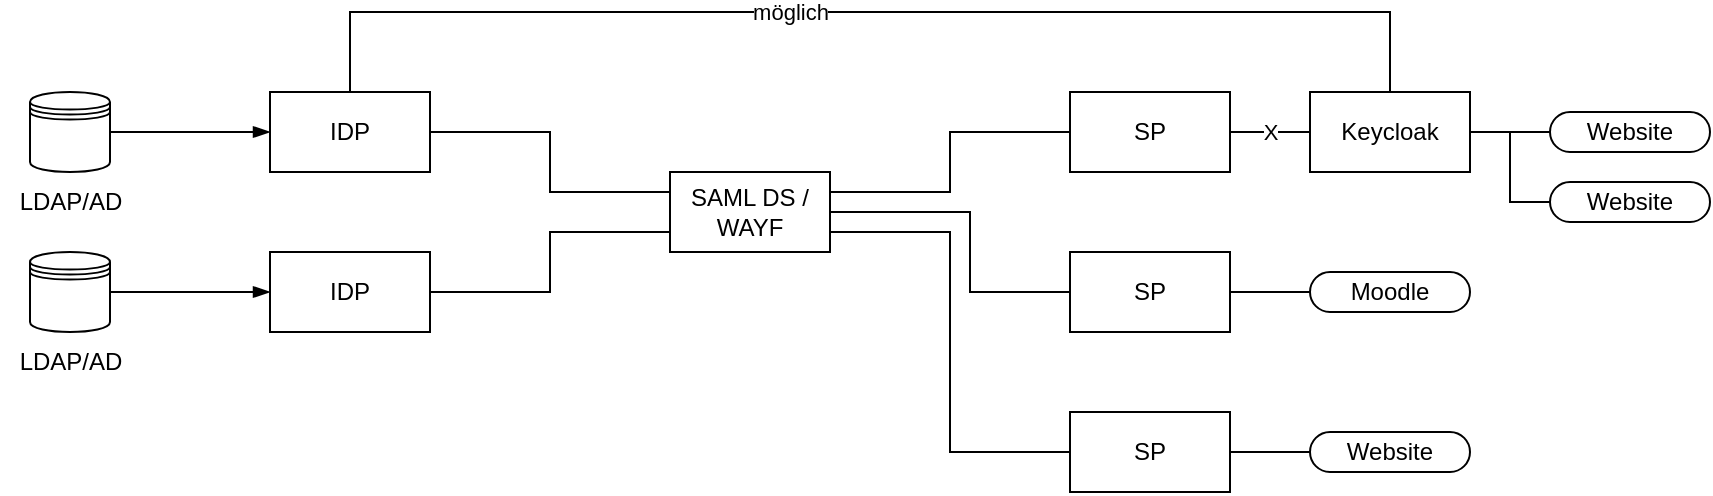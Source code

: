 <mxfile version="24.0.7" type="github">
  <diagram name="Seite-1" id="AQqILg9J_mZ91q_F1waY">
    <mxGraphModel dx="1077" dy="583" grid="1" gridSize="10" guides="1" tooltips="1" connect="1" arrows="1" fold="1" page="1" pageScale="1" pageWidth="827" pageHeight="1169" math="0" shadow="0">
      <root>
        <mxCell id="0" />
        <mxCell id="1" parent="0" />
        <mxCell id="0WIXX4E22sUgwMQYsPHi-1" value="" style="shape=datastore;html=1;labelPosition=center;verticalLabelPosition=bottom;align=center;verticalAlign=top;" vertex="1" parent="1">
          <mxGeometry x="40" y="80" width="40" height="40" as="geometry" />
        </mxCell>
        <mxCell id="0WIXX4E22sUgwMQYsPHi-2" value="LDAP/AD" style="text;html=1;align=center;verticalAlign=middle;resizable=0;points=[];autosize=1;strokeColor=none;fillColor=none;" vertex="1" parent="1">
          <mxGeometry x="25" y="120" width="70" height="30" as="geometry" />
        </mxCell>
        <mxCell id="0WIXX4E22sUgwMQYsPHi-8" style="edgeStyle=orthogonalEdgeStyle;rounded=0;orthogonalLoop=1;jettySize=auto;html=1;entryX=1;entryY=0.5;entryDx=0;entryDy=0;endArrow=none;endFill=0;startArrow=blockThin;startFill=1;" edge="1" parent="1" source="0WIXX4E22sUgwMQYsPHi-3" target="0WIXX4E22sUgwMQYsPHi-1">
          <mxGeometry relative="1" as="geometry" />
        </mxCell>
        <mxCell id="0WIXX4E22sUgwMQYsPHi-10" style="rounded=0;orthogonalLoop=1;jettySize=auto;html=1;entryX=0;entryY=0.5;entryDx=0;entryDy=0;endArrow=none;endFill=0;edgeStyle=orthogonalEdgeStyle;" edge="1" parent="1" source="0WIXX4E22sUgwMQYsPHi-3" target="0WIXX4E22sUgwMQYsPHi-4">
          <mxGeometry relative="1" as="geometry">
            <Array as="points">
              <mxPoint x="300" y="100" />
              <mxPoint x="300" y="130" />
              <mxPoint x="360" y="130" />
            </Array>
          </mxGeometry>
        </mxCell>
        <mxCell id="0WIXX4E22sUgwMQYsPHi-3" value="IDP" style="html=1;dashed=0;whiteSpace=wrap;" vertex="1" parent="1">
          <mxGeometry x="160" y="80" width="80" height="40" as="geometry" />
        </mxCell>
        <mxCell id="0WIXX4E22sUgwMQYsPHi-15" style="rounded=0;orthogonalLoop=1;jettySize=auto;html=1;endArrow=none;endFill=0;edgeStyle=orthogonalEdgeStyle;" edge="1" parent="1" source="0WIXX4E22sUgwMQYsPHi-4" target="0WIXX4E22sUgwMQYsPHi-12">
          <mxGeometry relative="1" as="geometry">
            <Array as="points">
              <mxPoint x="500" y="130" />
              <mxPoint x="500" y="100" />
            </Array>
          </mxGeometry>
        </mxCell>
        <mxCell id="0WIXX4E22sUgwMQYsPHi-16" style="rounded=0;orthogonalLoop=1;jettySize=auto;html=1;entryX=0;entryY=0.5;entryDx=0;entryDy=0;exitX=1;exitY=0.5;exitDx=0;exitDy=0;endArrow=none;endFill=0;edgeStyle=orthogonalEdgeStyle;" edge="1" parent="1" source="0WIXX4E22sUgwMQYsPHi-4" target="0WIXX4E22sUgwMQYsPHi-13">
          <mxGeometry relative="1" as="geometry">
            <Array as="points">
              <mxPoint x="510" y="140" />
              <mxPoint x="510" y="180" />
            </Array>
          </mxGeometry>
        </mxCell>
        <mxCell id="0WIXX4E22sUgwMQYsPHi-17" style="rounded=0;orthogonalLoop=1;jettySize=auto;html=1;entryX=0;entryY=0.5;entryDx=0;entryDy=0;exitX=1;exitY=0.75;exitDx=0;exitDy=0;endArrow=none;endFill=0;edgeStyle=orthogonalEdgeStyle;" edge="1" parent="1" source="0WIXX4E22sUgwMQYsPHi-4" target="0WIXX4E22sUgwMQYsPHi-14">
          <mxGeometry relative="1" as="geometry">
            <Array as="points">
              <mxPoint x="500" y="150" />
              <mxPoint x="500" y="260" />
            </Array>
          </mxGeometry>
        </mxCell>
        <mxCell id="0WIXX4E22sUgwMQYsPHi-4" value="SAML DS /&lt;div&gt;WAYF&lt;/div&gt;" style="html=1;dashed=0;whiteSpace=wrap;" vertex="1" parent="1">
          <mxGeometry x="360" y="120" width="80" height="40" as="geometry" />
        </mxCell>
        <mxCell id="0WIXX4E22sUgwMQYsPHi-9" style="edgeStyle=orthogonalEdgeStyle;rounded=0;orthogonalLoop=1;jettySize=auto;html=1;entryX=1;entryY=0.5;entryDx=0;entryDy=0;startArrow=blockThin;startFill=1;endArrow=none;endFill=0;" edge="1" parent="1" source="0WIXX4E22sUgwMQYsPHi-5" target="0WIXX4E22sUgwMQYsPHi-6">
          <mxGeometry relative="1" as="geometry" />
        </mxCell>
        <mxCell id="0WIXX4E22sUgwMQYsPHi-11" style="rounded=0;orthogonalLoop=1;jettySize=auto;html=1;entryX=0;entryY=0.5;entryDx=0;entryDy=0;endArrow=none;endFill=0;edgeStyle=orthogonalEdgeStyle;" edge="1" parent="1" source="0WIXX4E22sUgwMQYsPHi-5" target="0WIXX4E22sUgwMQYsPHi-4">
          <mxGeometry relative="1" as="geometry">
            <Array as="points">
              <mxPoint x="300" y="180" />
              <mxPoint x="300" y="150" />
              <mxPoint x="360" y="150" />
            </Array>
          </mxGeometry>
        </mxCell>
        <mxCell id="0WIXX4E22sUgwMQYsPHi-5" value="IDP" style="html=1;dashed=0;whiteSpace=wrap;" vertex="1" parent="1">
          <mxGeometry x="160" y="160" width="80" height="40" as="geometry" />
        </mxCell>
        <mxCell id="0WIXX4E22sUgwMQYsPHi-6" value="" style="shape=datastore;html=1;labelPosition=center;verticalLabelPosition=bottom;align=center;verticalAlign=top;" vertex="1" parent="1">
          <mxGeometry x="40" y="160" width="40" height="40" as="geometry" />
        </mxCell>
        <mxCell id="0WIXX4E22sUgwMQYsPHi-7" value="LDAP/AD" style="text;html=1;align=center;verticalAlign=middle;resizable=0;points=[];autosize=1;strokeColor=none;fillColor=none;" vertex="1" parent="1">
          <mxGeometry x="25" y="200" width="70" height="30" as="geometry" />
        </mxCell>
        <mxCell id="0WIXX4E22sUgwMQYsPHi-12" value="SP" style="html=1;dashed=0;whiteSpace=wrap;" vertex="1" parent="1">
          <mxGeometry x="560" y="80" width="80" height="40" as="geometry" />
        </mxCell>
        <mxCell id="0WIXX4E22sUgwMQYsPHi-28" style="edgeStyle=orthogonalEdgeStyle;rounded=0;orthogonalLoop=1;jettySize=auto;html=1;endArrow=none;endFill=0;" edge="1" parent="1" source="0WIXX4E22sUgwMQYsPHi-13" target="0WIXX4E22sUgwMQYsPHi-27">
          <mxGeometry relative="1" as="geometry" />
        </mxCell>
        <mxCell id="0WIXX4E22sUgwMQYsPHi-13" value="SP" style="html=1;dashed=0;whiteSpace=wrap;" vertex="1" parent="1">
          <mxGeometry x="560" y="160" width="80" height="40" as="geometry" />
        </mxCell>
        <mxCell id="0WIXX4E22sUgwMQYsPHi-14" value="SP" style="html=1;dashed=0;whiteSpace=wrap;" vertex="1" parent="1">
          <mxGeometry x="560" y="240" width="80" height="40" as="geometry" />
        </mxCell>
        <mxCell id="0WIXX4E22sUgwMQYsPHi-19" value="Website" style="html=1;dashed=0;whiteSpace=wrap;shape=mxgraph.dfd.start" vertex="1" parent="1">
          <mxGeometry x="800" y="90" width="80" height="20" as="geometry" />
        </mxCell>
        <mxCell id="0WIXX4E22sUgwMQYsPHi-20" value="Website" style="html=1;dashed=0;whiteSpace=wrap;shape=mxgraph.dfd.start" vertex="1" parent="1">
          <mxGeometry x="680" y="250" width="80" height="20" as="geometry" />
        </mxCell>
        <mxCell id="0WIXX4E22sUgwMQYsPHi-21" style="edgeStyle=orthogonalEdgeStyle;rounded=0;orthogonalLoop=1;jettySize=auto;html=1;entryX=0;entryY=0.5;entryDx=0;entryDy=0;entryPerimeter=0;endArrow=none;endFill=0;" edge="1" parent="1" source="0WIXX4E22sUgwMQYsPHi-14" target="0WIXX4E22sUgwMQYsPHi-20">
          <mxGeometry relative="1" as="geometry" />
        </mxCell>
        <mxCell id="0WIXX4E22sUgwMQYsPHi-23" style="edgeStyle=orthogonalEdgeStyle;rounded=0;orthogonalLoop=1;jettySize=auto;html=1;entryX=0;entryY=0.5;entryDx=0;entryDy=0;entryPerimeter=0;endArrow=none;endFill=0;" edge="1" parent="1" source="0WIXX4E22sUgwMQYsPHi-12">
          <mxGeometry relative="1" as="geometry">
            <mxPoint x="680" y="100" as="targetPoint" />
          </mxGeometry>
        </mxCell>
        <mxCell id="0WIXX4E22sUgwMQYsPHi-31" value="X" style="edgeLabel;html=1;align=center;verticalAlign=middle;resizable=0;points=[];" vertex="1" connectable="0" parent="0WIXX4E22sUgwMQYsPHi-23">
          <mxGeometry x="-0.016" relative="1" as="geometry">
            <mxPoint as="offset" />
          </mxGeometry>
        </mxCell>
        <mxCell id="0WIXX4E22sUgwMQYsPHi-26" style="edgeStyle=orthogonalEdgeStyle;rounded=0;orthogonalLoop=1;jettySize=auto;html=1;entryX=0.5;entryY=0;entryDx=0;entryDy=0;endArrow=none;endFill=0;" edge="1" parent="1" source="0WIXX4E22sUgwMQYsPHi-24" target="0WIXX4E22sUgwMQYsPHi-3">
          <mxGeometry relative="1" as="geometry">
            <Array as="points">
              <mxPoint x="720" y="40" />
              <mxPoint x="200" y="40" />
            </Array>
          </mxGeometry>
        </mxCell>
        <mxCell id="0WIXX4E22sUgwMQYsPHi-29" value="möglich" style="edgeLabel;html=1;align=center;verticalAlign=middle;resizable=0;points=[];" vertex="1" connectable="0" parent="0WIXX4E22sUgwMQYsPHi-26">
          <mxGeometry x="0.134" relative="1" as="geometry">
            <mxPoint as="offset" />
          </mxGeometry>
        </mxCell>
        <mxCell id="0WIXX4E22sUgwMQYsPHi-24" value="Keycloak" style="html=1;dashed=0;whiteSpace=wrap;" vertex="1" parent="1">
          <mxGeometry x="680" y="80" width="80" height="40" as="geometry" />
        </mxCell>
        <mxCell id="0WIXX4E22sUgwMQYsPHi-25" style="edgeStyle=orthogonalEdgeStyle;rounded=0;orthogonalLoop=1;jettySize=auto;html=1;entryX=0;entryY=0.5;entryDx=0;entryDy=0;entryPerimeter=0;endArrow=none;endFill=0;" edge="1" parent="1" source="0WIXX4E22sUgwMQYsPHi-24" target="0WIXX4E22sUgwMQYsPHi-19">
          <mxGeometry relative="1" as="geometry" />
        </mxCell>
        <mxCell id="0WIXX4E22sUgwMQYsPHi-27" value="Moodle" style="html=1;dashed=0;whiteSpace=wrap;shape=mxgraph.dfd.start" vertex="1" parent="1">
          <mxGeometry x="680" y="170" width="80" height="20" as="geometry" />
        </mxCell>
        <mxCell id="0WIXX4E22sUgwMQYsPHi-33" style="edgeStyle=orthogonalEdgeStyle;rounded=0;orthogonalLoop=1;jettySize=auto;html=1;entryX=1;entryY=0.5;entryDx=0;entryDy=0;endArrow=none;endFill=0;" edge="1" parent="1" source="0WIXX4E22sUgwMQYsPHi-32" target="0WIXX4E22sUgwMQYsPHi-24">
          <mxGeometry relative="1" as="geometry" />
        </mxCell>
        <mxCell id="0WIXX4E22sUgwMQYsPHi-32" value="Website" style="html=1;dashed=0;whiteSpace=wrap;shape=mxgraph.dfd.start" vertex="1" parent="1">
          <mxGeometry x="800" y="125" width="80" height="20" as="geometry" />
        </mxCell>
      </root>
    </mxGraphModel>
  </diagram>
</mxfile>
